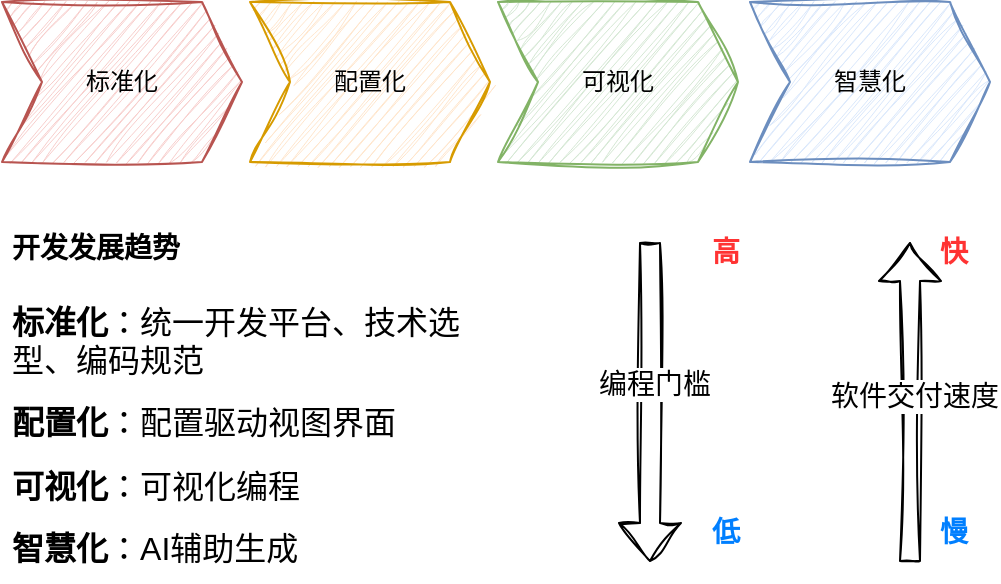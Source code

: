 <mxfile version="24.0.6" type="github">
  <diagram name="第 1 页" id="3tZ21pMMZ9bJWXgG2pwM">
    <mxGraphModel dx="1434" dy="790" grid="1" gridSize="10" guides="1" tooltips="1" connect="1" arrows="1" fold="1" page="1" pageScale="1" pageWidth="827" pageHeight="1169" math="0" shadow="0">
      <root>
        <mxCell id="0" />
        <mxCell id="1" parent="0" />
        <mxCell id="jAI67BSj0BvAzHi6qfSJ-3" value="标准化" style="shape=step;perimeter=stepPerimeter;whiteSpace=wrap;html=1;fixedSize=1;fillColor=#f8cecc;strokeColor=#b85450;rounded=0;sketch=1;curveFitting=1;jiggle=2;" parent="1" vertex="1">
          <mxGeometry x="106" y="520" width="120" height="80" as="geometry" />
        </mxCell>
        <mxCell id="jAI67BSj0BvAzHi6qfSJ-5" value="配置化" style="shape=step;perimeter=stepPerimeter;whiteSpace=wrap;html=1;fixedSize=1;fillColor=#ffe6cc;strokeColor=#d79b00;rounded=0;sketch=1;curveFitting=1;jiggle=2;" parent="1" vertex="1">
          <mxGeometry x="230" y="520" width="120" height="80" as="geometry" />
        </mxCell>
        <mxCell id="jAI67BSj0BvAzHi6qfSJ-6" value="可视化" style="shape=step;perimeter=stepPerimeter;whiteSpace=wrap;html=1;fixedSize=1;fillColor=#d5e8d4;strokeColor=#82b366;rounded=0;sketch=1;curveFitting=1;jiggle=2;" parent="1" vertex="1">
          <mxGeometry x="354" y="520" width="120" height="80" as="geometry" />
        </mxCell>
        <mxCell id="jAI67BSj0BvAzHi6qfSJ-7" value="智慧化" style="shape=step;perimeter=stepPerimeter;whiteSpace=wrap;html=1;fixedSize=1;fillColor=#dae8fc;strokeColor=#6c8ebf;rounded=0;sketch=1;curveFitting=1;jiggle=2;" parent="1" vertex="1">
          <mxGeometry x="480" y="520" width="120" height="80" as="geometry" />
        </mxCell>
        <mxCell id="jAI67BSj0BvAzHi6qfSJ-8" value="&lt;h1&gt;&lt;font style=&quot;font-size: 14px;&quot;&gt;开发发展趋势&lt;/font&gt;&lt;/h1&gt;&lt;p&gt;&lt;font size=&quot;3&quot;&gt;&lt;b&gt;标准化&lt;/b&gt;：统一开发平台、技术选型、编码规范&lt;/font&gt;&lt;/p&gt;&lt;p&gt;&lt;font size=&quot;3&quot;&gt;&lt;b&gt;配置化&lt;/b&gt;：配置驱动视图界面&lt;/font&gt;&lt;/p&gt;&lt;p&gt;&lt;font size=&quot;3&quot;&gt;&lt;b&gt;可视化&lt;/b&gt;：可视化编程&lt;/font&gt;&lt;/p&gt;&lt;p&gt;&lt;font size=&quot;3&quot;&gt;&lt;b&gt;智慧化&lt;/b&gt;：AI辅助生成&lt;/font&gt;&lt;/p&gt;&lt;p&gt;&lt;br&gt;&lt;/p&gt;" style="text;html=1;spacing=5;spacingTop=-20;whiteSpace=wrap;overflow=hidden;rounded=0;sketch=1;curveFitting=1;jiggle=2;" parent="1" vertex="1">
          <mxGeometry x="106" y="620" width="254" height="190" as="geometry" />
        </mxCell>
        <mxCell id="jAI67BSj0BvAzHi6qfSJ-12" value="&lt;font style=&quot;font-size: 14px;&quot;&gt;高&lt;/font&gt;" style="text;html=1;align=center;verticalAlign=middle;whiteSpace=wrap;rounded=0;fontStyle=1;fontColor=#FF3333;sketch=1;curveFitting=1;jiggle=2;" parent="1" vertex="1">
          <mxGeometry x="450" y="630" width="36" height="30" as="geometry" />
        </mxCell>
        <mxCell id="jAI67BSj0BvAzHi6qfSJ-13" value="" style="shape=flexArrow;endArrow=classic;html=1;rounded=0;sketch=1;curveFitting=1;jiggle=2;" parent="1" edge="1">
          <mxGeometry width="50" height="50" relative="1" as="geometry">
            <mxPoint x="430" y="640" as="sourcePoint" />
            <mxPoint x="430" y="800" as="targetPoint" />
          </mxGeometry>
        </mxCell>
        <mxCell id="qWj7hxFHxfI13keW5zfQ-6" value="&lt;font style=&quot;font-size: 14px;&quot;&gt;编程门槛&lt;/font&gt;" style="edgeLabel;html=1;align=center;verticalAlign=middle;resizable=0;points=[];" vertex="1" connectable="0" parent="jAI67BSj0BvAzHi6qfSJ-13">
          <mxGeometry x="-0.113" y="2" relative="1" as="geometry">
            <mxPoint as="offset" />
          </mxGeometry>
        </mxCell>
        <mxCell id="jAI67BSj0BvAzHi6qfSJ-14" value="&lt;font style=&quot;font-size: 14px;&quot;&gt;低&lt;/font&gt;" style="text;html=1;align=center;verticalAlign=middle;whiteSpace=wrap;rounded=0;fontStyle=1;fontColor=#007FFF;sketch=1;curveFitting=1;jiggle=2;" parent="1" vertex="1">
          <mxGeometry x="450" y="770" width="36" height="30" as="geometry" />
        </mxCell>
        <mxCell id="qWj7hxFHxfI13keW5zfQ-1" value="" style="shape=flexArrow;endArrow=classic;html=1;rounded=0;sketch=1;curveFitting=1;jiggle=2;" edge="1" parent="1">
          <mxGeometry width="50" height="50" relative="1" as="geometry">
            <mxPoint x="560" y="800" as="sourcePoint" />
            <mxPoint x="560" y="640" as="targetPoint" />
          </mxGeometry>
        </mxCell>
        <mxCell id="qWj7hxFHxfI13keW5zfQ-5" value="&lt;font style=&quot;font-size: 14px;&quot;&gt;软件交付速度&lt;/font&gt;" style="edgeLabel;html=1;align=center;verticalAlign=middle;resizable=0;points=[];" vertex="1" connectable="0" parent="qWj7hxFHxfI13keW5zfQ-1">
          <mxGeometry x="0.037" y="-2" relative="1" as="geometry">
            <mxPoint as="offset" />
          </mxGeometry>
        </mxCell>
        <mxCell id="qWj7hxFHxfI13keW5zfQ-3" value="&lt;font style=&quot;font-size: 14px;&quot;&gt;快&lt;/font&gt;" style="text;html=1;align=center;verticalAlign=middle;whiteSpace=wrap;rounded=0;fontStyle=1;fontColor=#FF3333;sketch=1;curveFitting=1;jiggle=2;" vertex="1" parent="1">
          <mxGeometry x="564" y="630" width="36" height="30" as="geometry" />
        </mxCell>
        <mxCell id="qWj7hxFHxfI13keW5zfQ-4" value="&lt;font style=&quot;font-size: 14px;&quot;&gt;慢&lt;/font&gt;" style="text;html=1;align=center;verticalAlign=middle;whiteSpace=wrap;rounded=0;fontStyle=1;fontColor=#007FFF;sketch=1;curveFitting=1;jiggle=2;" vertex="1" parent="1">
          <mxGeometry x="564" y="770" width="36" height="30" as="geometry" />
        </mxCell>
      </root>
    </mxGraphModel>
  </diagram>
</mxfile>
